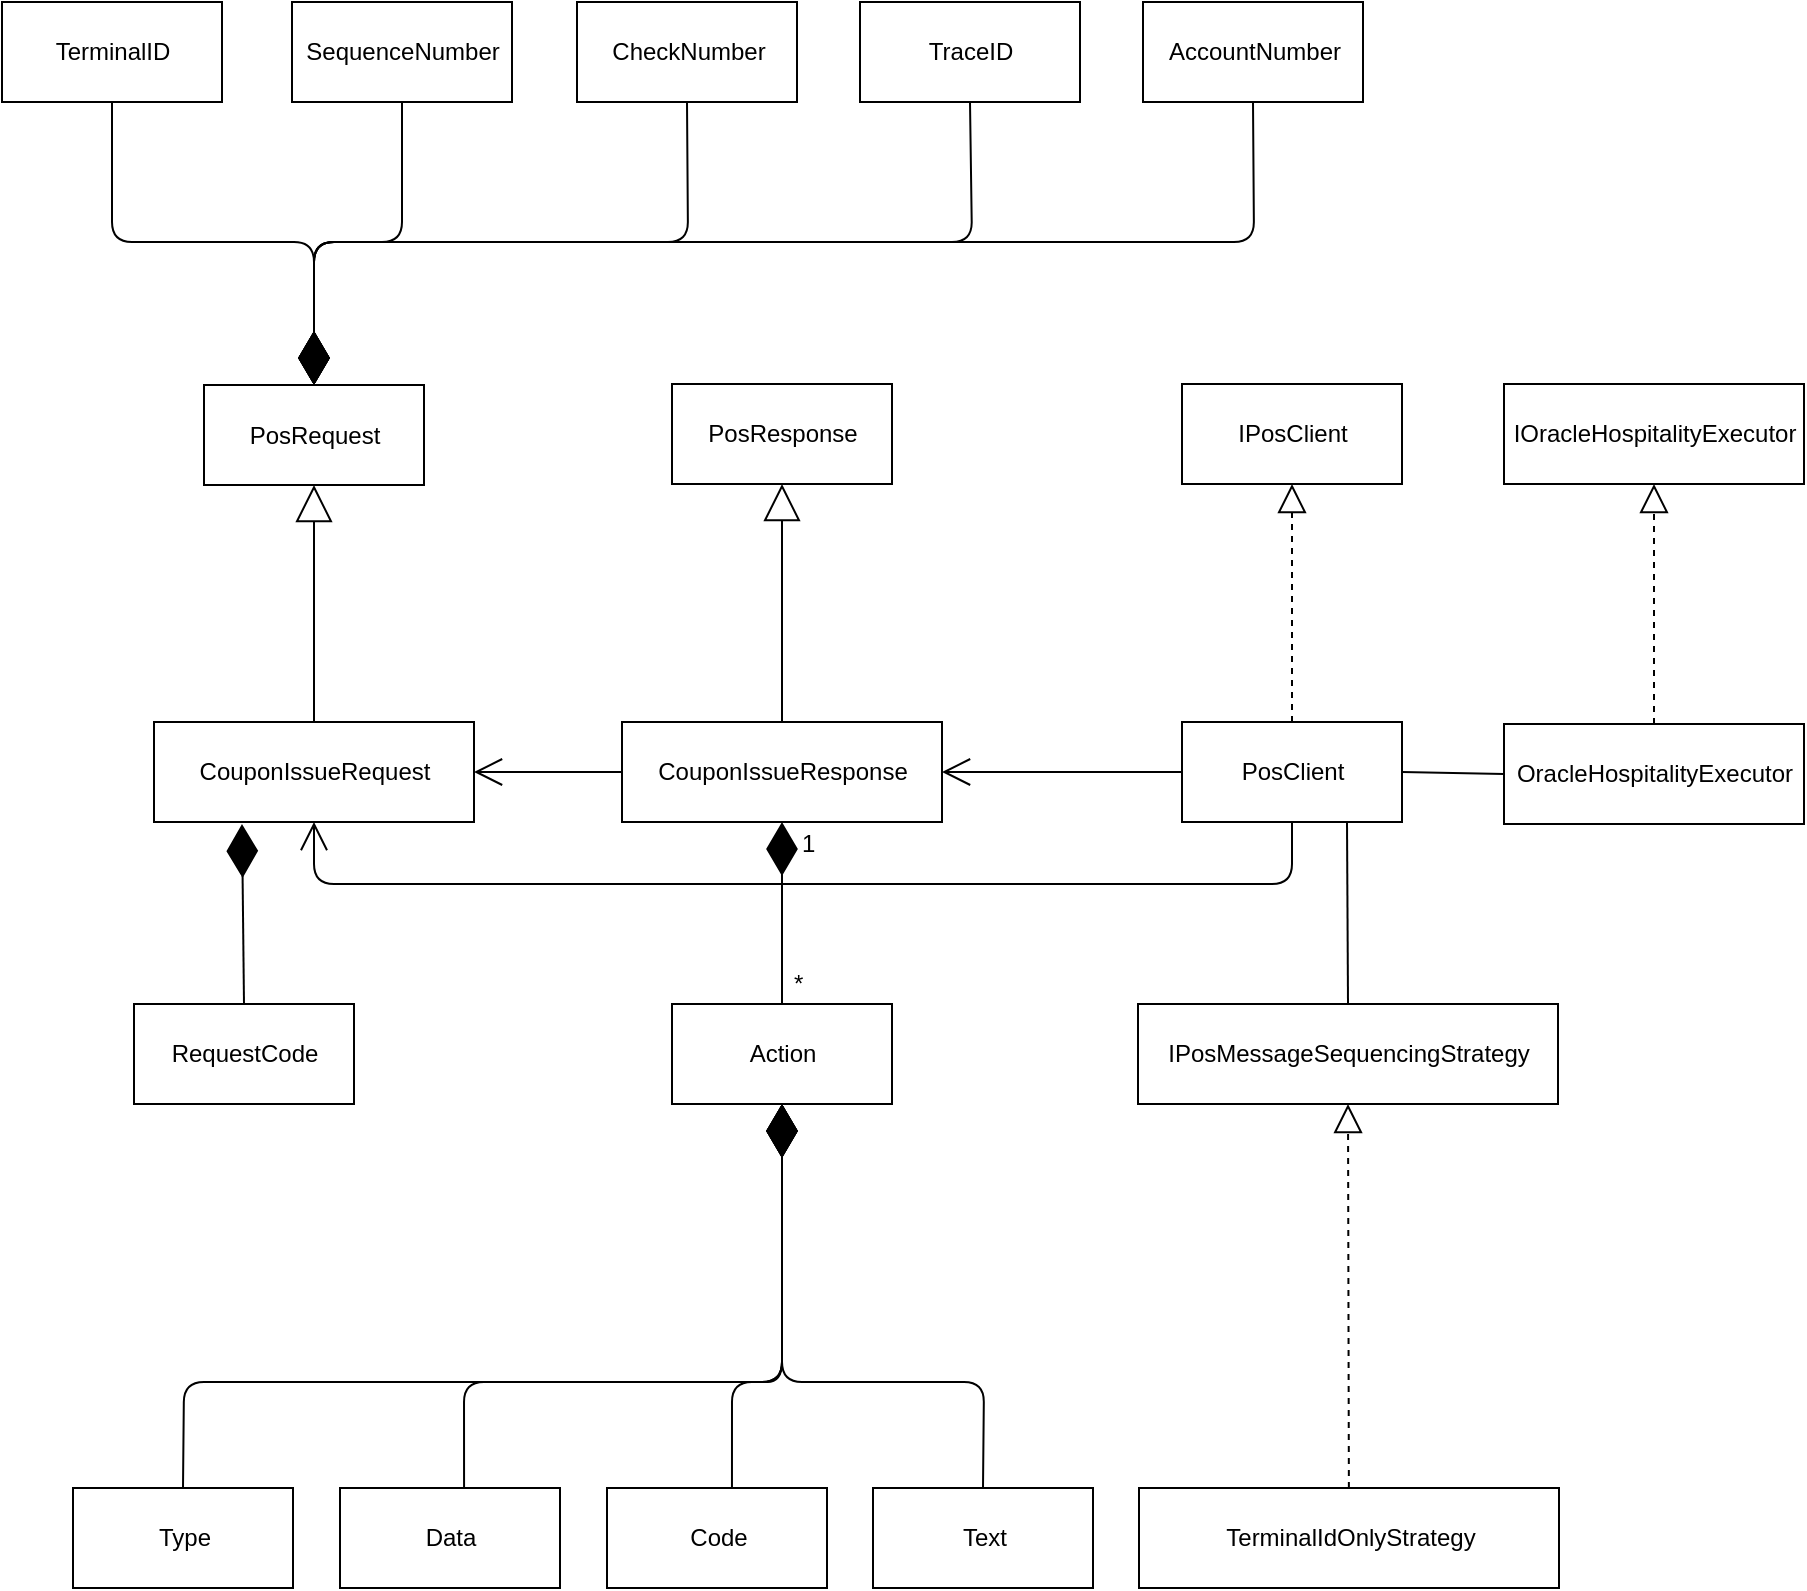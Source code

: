 <mxfile version="12.2.0" type="device" pages="1"><diagram id="A3G0Y00k88prAZcbt1Jy" name="Page-1"><mxGraphModel dx="1261" dy="1382" grid="1" gridSize="10" guides="1" tooltips="1" connect="1" arrows="1" fold="1" page="1" pageScale="1" pageWidth="827" pageHeight="1169" math="0" shadow="0"><root><mxCell id="0"/><mxCell id="1" parent="0"/><mxCell id="tdjkipmIDYqxURMprLqV-1" value="OracleHospitalityExecutor" style="html=1;" parent="1" vertex="1"><mxGeometry x="831" y="481" width="150" height="50" as="geometry"/></mxCell><mxCell id="tdjkipmIDYqxURMprLqV-2" value="PosClient" style="html=1;" parent="1" vertex="1"><mxGeometry x="670" y="480" width="110" height="50" as="geometry"/></mxCell><mxCell id="tdjkipmIDYqxURMprLqV-7" value="IPosClient" style="html=1;" parent="1" vertex="1"><mxGeometry x="670" y="311" width="110" height="50" as="geometry"/></mxCell><mxCell id="tdjkipmIDYqxURMprLqV-13" value="CouponIssueRequest" style="html=1;" parent="1" vertex="1"><mxGeometry x="156" y="480" width="160" height="50" as="geometry"/></mxCell><mxCell id="tdjkipmIDYqxURMprLqV-14" value="" style="endArrow=open;endFill=1;endSize=12;html=1;exitX=0.5;exitY=1;exitDx=0;exitDy=0;entryX=0.5;entryY=1;entryDx=0;entryDy=0;" parent="1" source="tdjkipmIDYqxURMprLqV-2" target="tdjkipmIDYqxURMprLqV-13" edge="1"><mxGeometry width="160" relative="1" as="geometry"><mxPoint x="200" y="661" as="sourcePoint"/><mxPoint x="280" y="601" as="targetPoint"/><Array as="points"><mxPoint x="725" y="561"/><mxPoint x="236" y="561"/></Array></mxGeometry></mxCell><mxCell id="tdjkipmIDYqxURMprLqV-15" value="" style="endArrow=block;dashed=1;endFill=0;endSize=12;html=1;exitX=0.5;exitY=0;exitDx=0;exitDy=0;entryX=0.5;entryY=1;entryDx=0;entryDy=0;" parent="1" source="tdjkipmIDYqxURMprLqV-2" target="tdjkipmIDYqxURMprLqV-7" edge="1"><mxGeometry width="160" relative="1" as="geometry"><mxPoint x="450" y="700.5" as="sourcePoint"/><mxPoint x="610" y="700.5" as="targetPoint"/></mxGeometry></mxCell><mxCell id="tdjkipmIDYqxURMprLqV-18" value="CouponIssueResponse" style="html=1;" parent="1" vertex="1"><mxGeometry x="390" y="480" width="160" height="50" as="geometry"/></mxCell><mxCell id="tdjkipmIDYqxURMprLqV-19" value="" style="endArrow=open;endFill=1;endSize=12;html=1;entryX=1;entryY=0.5;entryDx=0;entryDy=0;exitX=0;exitY=0.5;exitDx=0;exitDy=0;" parent="1" source="tdjkipmIDYqxURMprLqV-2" target="tdjkipmIDYqxURMprLqV-18" edge="1"><mxGeometry width="160" relative="1" as="geometry"><mxPoint x="470" y="491" as="sourcePoint"/><mxPoint x="250" y="556" as="targetPoint"/></mxGeometry></mxCell><mxCell id="tdjkipmIDYqxURMprLqV-20" value="PosRequest" style="html=1;" parent="1" vertex="1"><mxGeometry x="181" y="311.5" width="110" height="50" as="geometry"/></mxCell><mxCell id="tdjkipmIDYqxURMprLqV-21" value="PosResponse" style="html=1;" parent="1" vertex="1"><mxGeometry x="415" y="311" width="110" height="50" as="geometry"/></mxCell><mxCell id="tdjkipmIDYqxURMprLqV-23" value="" style="endArrow=block;endSize=16;endFill=0;html=1;entryX=0.5;entryY=1;entryDx=0;entryDy=0;exitX=0.5;exitY=0;exitDx=0;exitDy=0;" parent="1" source="tdjkipmIDYqxURMprLqV-13" edge="1"><mxGeometry width="160" relative="1" as="geometry"><mxPoint x="236" y="471" as="sourcePoint"/><mxPoint x="236" y="361.5" as="targetPoint"/></mxGeometry></mxCell><mxCell id="tdjkipmIDYqxURMprLqV-24" value="" style="endArrow=block;endSize=16;endFill=0;html=1;entryX=0.5;entryY=1;entryDx=0;entryDy=0;exitX=0.5;exitY=0;exitDx=0;exitDy=0;" parent="1" source="tdjkipmIDYqxURMprLqV-18" target="tdjkipmIDYqxURMprLqV-21" edge="1"><mxGeometry width="160" relative="1" as="geometry"><mxPoint x="470" y="470" as="sourcePoint"/><mxPoint x="340" y="371" as="targetPoint"/></mxGeometry></mxCell><mxCell id="tdjkipmIDYqxURMprLqV-39" value="" style="endArrow=open;endFill=1;endSize=12;html=1;entryX=1;entryY=0.5;entryDx=0;entryDy=0;exitX=0;exitY=0.5;exitDx=0;exitDy=0;" parent="1" source="tdjkipmIDYqxURMprLqV-18" target="tdjkipmIDYqxURMprLqV-13" edge="1"><mxGeometry width="160" relative="1" as="geometry"><mxPoint x="160" y="601" as="sourcePoint"/><mxPoint x="320" y="601" as="targetPoint"/></mxGeometry></mxCell><mxCell id="tdjkipmIDYqxURMprLqV-45" value="IOracleHospitalityExecutor" style="html=1;" parent="1" vertex="1"><mxGeometry x="831" y="311" width="150" height="50" as="geometry"/></mxCell><mxCell id="tdjkipmIDYqxURMprLqV-46" value="" style="endArrow=block;dashed=1;endFill=0;endSize=12;html=1;exitX=0.5;exitY=0;exitDx=0;exitDy=0;entryX=0.5;entryY=1;entryDx=0;entryDy=0;" parent="1" source="tdjkipmIDYqxURMprLqV-1" target="tdjkipmIDYqxURMprLqV-45" edge="1"><mxGeometry width="160" relative="1" as="geometry"><mxPoint x="735" y="490" as="sourcePoint"/><mxPoint x="735" y="371" as="targetPoint"/></mxGeometry></mxCell><mxCell id="LlTY-1HVi4r_cB8ZRicp-1" value="IPosMessageSequencingStrategy" style="html=1;" parent="1" vertex="1"><mxGeometry x="648" y="621" width="210" height="50" as="geometry"/></mxCell><mxCell id="LlTY-1HVi4r_cB8ZRicp-2" value="TerminalIdOnlyStrategy" style="html=1;" parent="1" vertex="1"><mxGeometry x="648.5" y="863" width="210" height="50" as="geometry"/></mxCell><mxCell id="LlTY-1HVi4r_cB8ZRicp-3" value="" style="endArrow=block;dashed=1;endFill=0;endSize=12;html=1;entryX=0.5;entryY=1;entryDx=0;entryDy=0;" parent="1" source="LlTY-1HVi4r_cB8ZRicp-2" target="LlTY-1HVi4r_cB8ZRicp-1" edge="1"><mxGeometry width="160" relative="1" as="geometry"><mxPoint x="1100" y="1000" as="sourcePoint"/><mxPoint x="1100" y="881" as="targetPoint"/></mxGeometry></mxCell><mxCell id="LlTY-1HVi4r_cB8ZRicp-6" value="RequestCode" style="html=1;" parent="1" vertex="1"><mxGeometry x="146" y="621" width="110" height="50" as="geometry"/></mxCell><mxCell id="LlTY-1HVi4r_cB8ZRicp-7" value="TraceID" style="html=1;" parent="1" vertex="1"><mxGeometry x="509" y="120" width="110" height="50" as="geometry"/></mxCell><mxCell id="LlTY-1HVi4r_cB8ZRicp-8" value="TerminalID" style="html=1;" parent="1" vertex="1"><mxGeometry x="80" y="120" width="110" height="50" as="geometry"/></mxCell><mxCell id="LlTY-1HVi4r_cB8ZRicp-9" value="SequenceNumber" style="html=1;" parent="1" vertex="1"><mxGeometry x="225" y="120" width="110" height="50" as="geometry"/></mxCell><mxCell id="LlTY-1HVi4r_cB8ZRicp-11" value="CheckNumber" style="html=1;" parent="1" vertex="1"><mxGeometry x="367.5" y="120" width="110" height="50" as="geometry"/></mxCell><mxCell id="LlTY-1HVi4r_cB8ZRicp-12" value="AccountNumber" style="html=1;" parent="1" vertex="1"><mxGeometry x="650.5" y="120" width="110" height="50" as="geometry"/></mxCell><mxCell id="LlTY-1HVi4r_cB8ZRicp-13" value="" style="endArrow=diamondThin;endFill=1;endSize=24;html=1;exitX=0.5;exitY=0;exitDx=0;exitDy=0;" parent="1" source="LlTY-1HVi4r_cB8ZRicp-6" edge="1"><mxGeometry width="160" relative="1" as="geometry"><mxPoint x="200" y="632" as="sourcePoint"/><mxPoint x="200" y="531" as="targetPoint"/></mxGeometry></mxCell><mxCell id="LlTY-1HVi4r_cB8ZRicp-14" value="" style="endArrow=diamondThin;endFill=1;endSize=24;html=1;exitX=0.5;exitY=1;exitDx=0;exitDy=0;entryX=0.5;entryY=0;entryDx=0;entryDy=0;" parent="1" source="LlTY-1HVi4r_cB8ZRicp-8" target="tdjkipmIDYqxURMprLqV-20" edge="1"><mxGeometry width="160" relative="1" as="geometry"><mxPoint x="351" y="290" as="sourcePoint"/><mxPoint x="170" y="260" as="targetPoint"/><Array as="points"><mxPoint x="135" y="240"/><mxPoint x="236" y="240"/></Array></mxGeometry></mxCell><mxCell id="LlTY-1HVi4r_cB8ZRicp-19" value="" style="endArrow=diamondThin;endFill=1;endSize=24;html=1;entryX=0.5;entryY=0;entryDx=0;entryDy=0;exitX=0.5;exitY=1;exitDx=0;exitDy=0;" parent="1" source="LlTY-1HVi4r_cB8ZRicp-7" target="tdjkipmIDYqxURMprLqV-20" edge="1"><mxGeometry width="160" relative="1" as="geometry"><mxPoint x="560" y="210" as="sourcePoint"/><mxPoint x="246" y="321.5" as="targetPoint"/><Array as="points"><mxPoint x="565" y="240"/><mxPoint x="236" y="240"/></Array></mxGeometry></mxCell><mxCell id="LlTY-1HVi4r_cB8ZRicp-20" value="" style="endArrow=diamondThin;endFill=1;endSize=24;html=1;exitX=0.5;exitY=1;exitDx=0;exitDy=0;entryX=0.5;entryY=0;entryDx=0;entryDy=0;" parent="1" source="LlTY-1HVi4r_cB8ZRicp-9" target="tdjkipmIDYqxURMprLqV-20" edge="1"><mxGeometry width="160" relative="1" as="geometry"><mxPoint x="145" y="180" as="sourcePoint"/><mxPoint x="246" y="321.5" as="targetPoint"/><Array as="points"><mxPoint x="280" y="240"/><mxPoint x="236" y="240"/></Array></mxGeometry></mxCell><mxCell id="LlTY-1HVi4r_cB8ZRicp-21" value="" style="endArrow=diamondThin;endFill=1;endSize=24;html=1;exitX=0.5;exitY=1;exitDx=0;exitDy=0;entryX=0.5;entryY=0;entryDx=0;entryDy=0;" parent="1" source="LlTY-1HVi4r_cB8ZRicp-11" target="tdjkipmIDYqxURMprLqV-20" edge="1"><mxGeometry width="160" relative="1" as="geometry"><mxPoint x="290" y="180" as="sourcePoint"/><mxPoint x="246" y="321.5" as="targetPoint"/><Array as="points"><mxPoint x="423" y="240"/><mxPoint x="236" y="240"/></Array></mxGeometry></mxCell><mxCell id="LlTY-1HVi4r_cB8ZRicp-22" value="" style="endArrow=diamondThin;endFill=1;endSize=24;html=1;exitX=0.5;exitY=1;exitDx=0;exitDy=0;entryX=0.5;entryY=0;entryDx=0;entryDy=0;" parent="1" source="LlTY-1HVi4r_cB8ZRicp-12" target="tdjkipmIDYqxURMprLqV-20" edge="1"><mxGeometry width="160" relative="1" as="geometry"><mxPoint x="145" y="180" as="sourcePoint"/><mxPoint x="246" y="321.5" as="targetPoint"/><Array as="points"><mxPoint x="706" y="240"/><mxPoint x="236" y="240"/></Array></mxGeometry></mxCell><mxCell id="LlTY-1HVi4r_cB8ZRicp-23" value="Action" style="html=1;" parent="1" vertex="1"><mxGeometry x="415" y="621" width="110" height="50" as="geometry"/></mxCell><mxCell id="LlTY-1HVi4r_cB8ZRicp-25" value="Type" style="html=1;" parent="1" vertex="1"><mxGeometry x="115.5" y="863" width="110" height="50" as="geometry"/></mxCell><mxCell id="LlTY-1HVi4r_cB8ZRicp-27" value="Text" style="html=1;" parent="1" vertex="1"><mxGeometry x="515.5" y="863" width="110" height="50" as="geometry"/></mxCell><mxCell id="LlTY-1HVi4r_cB8ZRicp-28" value="Code" style="html=1;" parent="1" vertex="1"><mxGeometry x="382.5" y="863" width="110" height="50" as="geometry"/></mxCell><mxCell id="LlTY-1HVi4r_cB8ZRicp-29" value="Data" style="html=1;" parent="1" vertex="1"><mxGeometry x="249" y="863" width="110" height="50" as="geometry"/></mxCell><mxCell id="LlTY-1HVi4r_cB8ZRicp-30" value="" style="endArrow=diamondThin;endFill=1;endSize=24;html=1;exitX=0.5;exitY=0;exitDx=0;exitDy=0;entryX=0.5;entryY=1;entryDx=0;entryDy=0;" parent="1" source="LlTY-1HVi4r_cB8ZRicp-23" target="tdjkipmIDYqxURMprLqV-18" edge="1"><mxGeometry width="160" relative="1" as="geometry"><mxPoint x="211" y="631" as="sourcePoint"/><mxPoint x="210" y="541" as="targetPoint"/></mxGeometry></mxCell><mxCell id="LlTY-1HVi4r_cB8ZRicp-31" value="" style="endArrow=diamondThin;endFill=1;endSize=24;html=1;exitX=0.5;exitY=0;exitDx=0;exitDy=0;entryX=0.5;entryY=1;entryDx=0;entryDy=0;" parent="1" source="LlTY-1HVi4r_cB8ZRicp-25" target="LlTY-1HVi4r_cB8ZRicp-23" edge="1"><mxGeometry width="160" relative="1" as="geometry"><mxPoint x="480" y="631" as="sourcePoint"/><mxPoint x="470" y="680" as="targetPoint"/><Array as="points"><mxPoint x="171" y="810"/><mxPoint x="470" y="810"/></Array></mxGeometry></mxCell><mxCell id="LlTY-1HVi4r_cB8ZRicp-32" value="" style="endArrow=diamondThin;endFill=1;endSize=24;html=1;exitX=0.564;exitY=0;exitDx=0;exitDy=0;exitPerimeter=0;entryX=0.5;entryY=1;entryDx=0;entryDy=0;" parent="1" target="LlTY-1HVi4r_cB8ZRicp-23" edge="1"><mxGeometry width="160" relative="1" as="geometry"><mxPoint x="311.04" y="863" as="sourcePoint"/><mxPoint x="470" y="750" as="targetPoint"/><Array as="points"><mxPoint x="311" y="810"/><mxPoint x="470" y="810"/></Array></mxGeometry></mxCell><mxCell id="LlTY-1HVi4r_cB8ZRicp-33" value="" style="endArrow=diamondThin;endFill=1;endSize=24;html=1;exitX=0.568;exitY=0;exitDx=0;exitDy=0;entryX=0.5;entryY=1;entryDx=0;entryDy=0;exitPerimeter=0;" parent="1" source="LlTY-1HVi4r_cB8ZRicp-28" target="LlTY-1HVi4r_cB8ZRicp-23" edge="1"><mxGeometry width="160" relative="1" as="geometry"><mxPoint x="321.04" y="753" as="sourcePoint"/><mxPoint x="480" y="681" as="targetPoint"/><Array as="points"><mxPoint x="445" y="810"/><mxPoint x="470" y="810"/></Array></mxGeometry></mxCell><mxCell id="LlTY-1HVi4r_cB8ZRicp-34" value="" style="endArrow=diamondThin;endFill=1;endSize=24;html=1;exitX=0.5;exitY=0;exitDx=0;exitDy=0;entryX=0.5;entryY=1;entryDx=0;entryDy=0;" parent="1" source="LlTY-1HVi4r_cB8ZRicp-27" target="LlTY-1HVi4r_cB8ZRicp-23" edge="1"><mxGeometry width="160" relative="1" as="geometry"><mxPoint x="454.98" y="753" as="sourcePoint"/><mxPoint x="480" y="681" as="targetPoint"/><Array as="points"><mxPoint x="571" y="810"/><mxPoint x="470" y="810"/></Array></mxGeometry></mxCell><mxCell id="LlTY-1HVi4r_cB8ZRicp-35" value="*" style="text;html=1;resizable=0;points=[];autosize=1;align=left;verticalAlign=top;spacingTop=-4;" parent="1" vertex="1"><mxGeometry x="474" y="601" width="20" height="20" as="geometry"/></mxCell><mxCell id="LlTY-1HVi4r_cB8ZRicp-36" value="1" style="text;html=1;resizable=0;points=[];autosize=1;align=left;verticalAlign=top;spacingTop=-4;" parent="1" vertex="1"><mxGeometry x="477.5" y="531" width="20" height="20" as="geometry"/></mxCell><mxCell id="h4DiAP8jv8tHI8yofffQ-1" value="" style="endArrow=none;html=1;strokeColor=#000000;exitX=0.5;exitY=0;exitDx=0;exitDy=0;entryX=0.75;entryY=1;entryDx=0;entryDy=0;" edge="1" parent="1" source="LlTY-1HVi4r_cB8ZRicp-1" target="tdjkipmIDYqxURMprLqV-2"><mxGeometry width="50" height="50" relative="1" as="geometry"><mxPoint x="750" y="600" as="sourcePoint"/><mxPoint x="800" y="550" as="targetPoint"/></mxGeometry></mxCell><mxCell id="h4DiAP8jv8tHI8yofffQ-2" value="" style="endArrow=none;html=1;strokeColor=#000000;exitX=1;exitY=0.5;exitDx=0;exitDy=0;entryX=0;entryY=0.5;entryDx=0;entryDy=0;" edge="1" parent="1" source="tdjkipmIDYqxURMprLqV-2" target="tdjkipmIDYqxURMprLqV-1"><mxGeometry width="50" height="50" relative="1" as="geometry"><mxPoint x="890" y="610" as="sourcePoint"/><mxPoint x="940" y="560" as="targetPoint"/></mxGeometry></mxCell></root></mxGraphModel></diagram></mxfile>